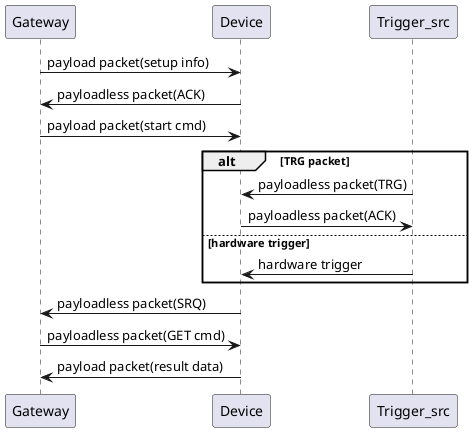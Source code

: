 @startuml
participant Gateway
participant Device
participant Trigger_src
Gateway -> Device : payload packet(setup info)
Gateway <- Device : payloadless packet(ACK)
Gateway -> Device : payload packet(start cmd)
alt TRG packet
Trigger_src -> Device : payloadless packet(TRG)
Trigger_src <- Device : payloadless packet(ACK)
else hardware trigger
Trigger_src -> Device : hardware trigger
end
Gateway <- Device : payloadless packet(SRQ)
Gateway -> Device : payloadless packet(GET cmd)
Gateway <- Device : payload packet(result data)
@enduml